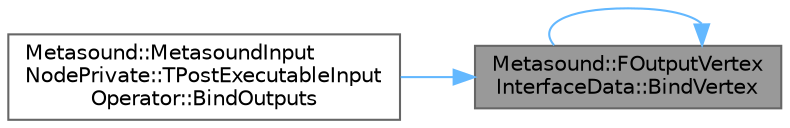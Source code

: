 digraph "Metasound::FOutputVertexInterfaceData::BindVertex"
{
 // INTERACTIVE_SVG=YES
 // LATEX_PDF_SIZE
  bgcolor="transparent";
  edge [fontname=Helvetica,fontsize=10,labelfontname=Helvetica,labelfontsize=10];
  node [fontname=Helvetica,fontsize=10,shape=box,height=0.2,width=0.4];
  rankdir="RL";
  Node1 [id="Node000001",label="Metasound::FOutputVertex\lInterfaceData::BindVertex",height=0.2,width=0.4,color="gray40", fillcolor="grey60", style="filled", fontcolor="black",tooltip="Bind a vertex with a data reference."];
  Node1 -> Node2 [id="edge1_Node000001_Node000002",dir="back",color="steelblue1",style="solid",tooltip=" "];
  Node2 [id="Node000002",label="Metasound::MetasoundInput\lNodePrivate::TPostExecutableInput\lOperator::BindOutputs",height=0.2,width=0.4,color="grey40", fillcolor="white", style="filled",URL="$dd/d0e/classMetasound_1_1MetasoundInputNodePrivate_1_1TPostExecutableInputOperator.html#a9b854b247a7595f56eb8aeca2d6355a5",tooltip="BindOutputs binds data references in the IOperator with the FOutputVertexInterfaceData."];
  Node1 -> Node1 [id="edge2_Node000001_Node000001",dir="back",color="steelblue1",style="solid",tooltip=" "];
}
